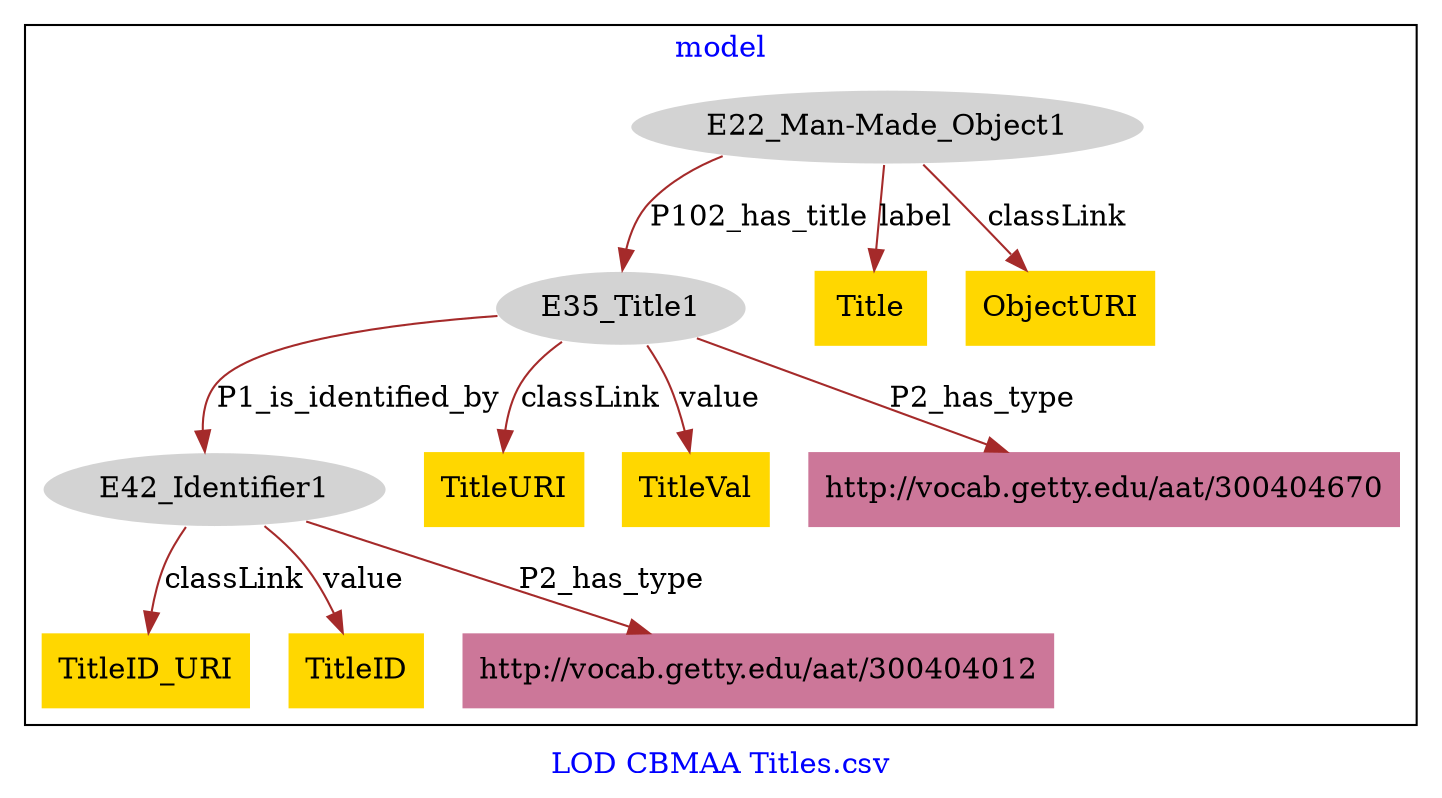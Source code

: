 digraph n0 {
fontcolor="blue"
remincross="true"
label="LOD CBMAA Titles.csv"
subgraph cluster {
label="model"
n2[style="filled",color="white",fillcolor="lightgray",label="E22_Man-Made_Object1"];
n3[style="filled",color="white",fillcolor="lightgray",label="E35_Title1"];
n4[style="filled",color="white",fillcolor="lightgray",label="E42_Identifier1"];
n5[shape="plaintext",style="filled",fillcolor="gold",label="TitleID_URI"];
n6[shape="plaintext",style="filled",fillcolor="gold",label="TitleURI"];
n7[shape="plaintext",style="filled",fillcolor="gold",label="Title"];
n8[shape="plaintext",style="filled",fillcolor="gold",label="TitleID"];
n9[shape="plaintext",style="filled",fillcolor="gold",label="TitleVal"];
n10[shape="plaintext",style="filled",fillcolor="gold",label="ObjectURI"];
n11[shape="plaintext",style="filled",fillcolor="#CC7799",label="http://vocab.getty.edu/aat/300404012"];
n12[shape="plaintext",style="filled",fillcolor="#CC7799",label="http://vocab.getty.edu/aat/300404670"];
}
n2 -> n3[color="brown",fontcolor="black",label="P102_has_title"]
n3 -> n4[color="brown",fontcolor="black",label="P1_is_identified_by"]
n4 -> n5[color="brown",fontcolor="black",label="classLink"]
n3 -> n6[color="brown",fontcolor="black",label="classLink"]
n2 -> n7[color="brown",fontcolor="black",label="label"]
n4 -> n8[color="brown",fontcolor="black",label="value"]
n3 -> n9[color="brown",fontcolor="black",label="value"]
n2 -> n10[color="brown",fontcolor="black",label="classLink"]
n4 -> n11[color="brown",fontcolor="black",label="P2_has_type"]
n3 -> n12[color="brown",fontcolor="black",label="P2_has_type"]
}
